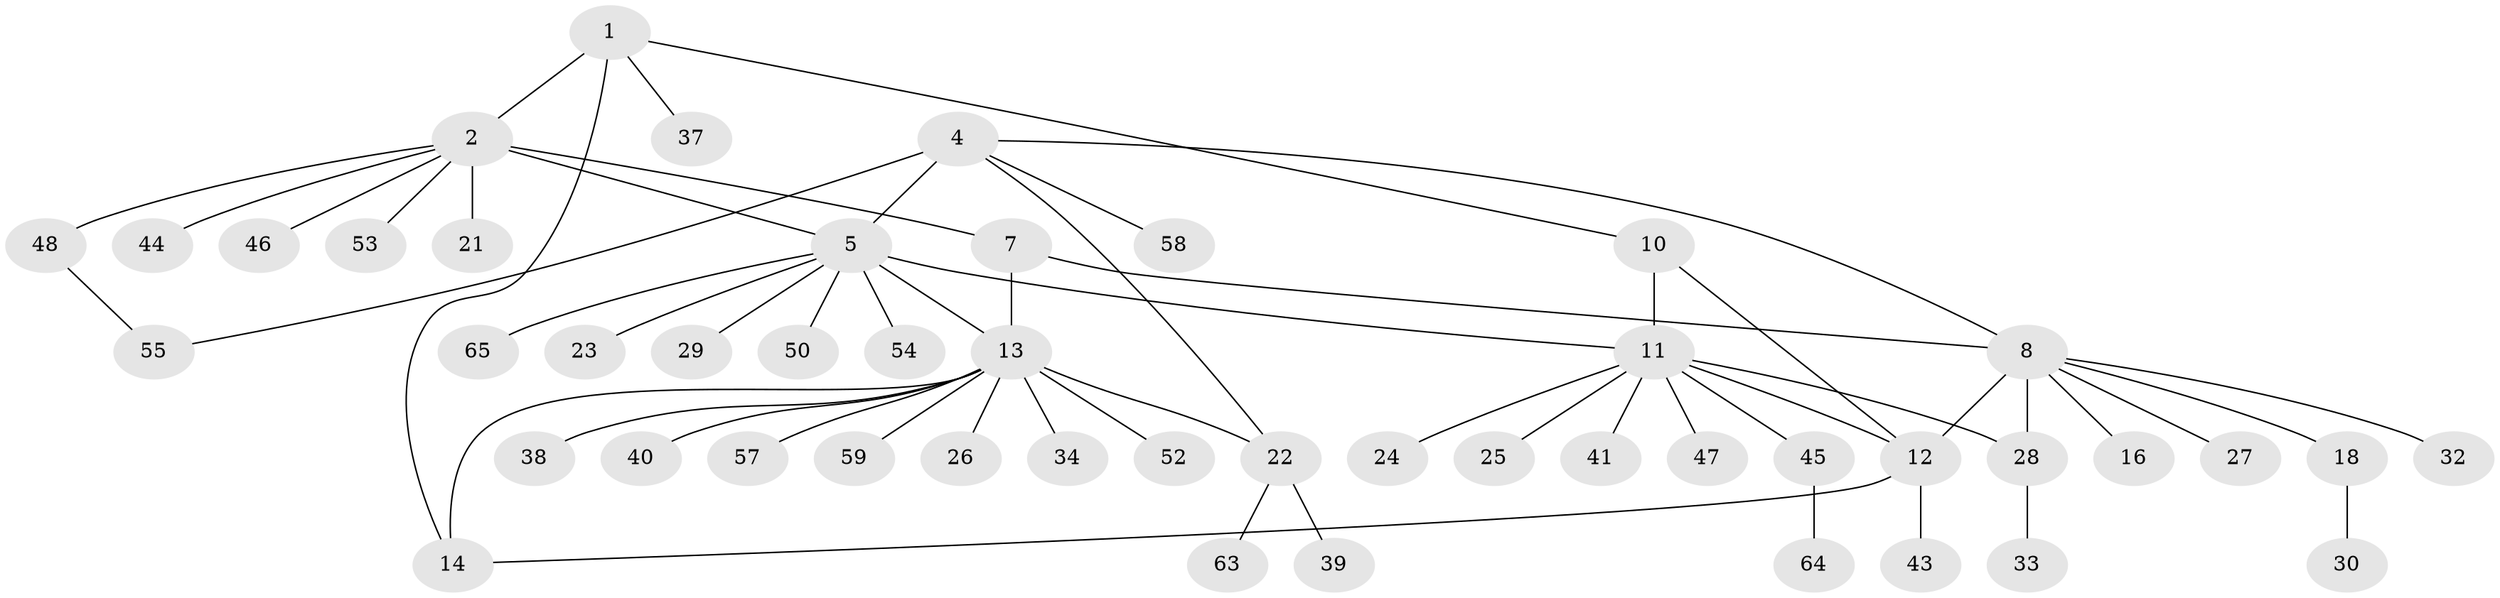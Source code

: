// Generated by graph-tools (version 1.1) at 2025/52/02/27/25 19:52:15]
// undirected, 48 vertices, 57 edges
graph export_dot {
graph [start="1"]
  node [color=gray90,style=filled];
  1 [super="+3"];
  2 [super="+61"];
  4 [super="+42"];
  5 [super="+6"];
  7 [super="+60"];
  8 [super="+9"];
  10 [super="+56"];
  11 [super="+19"];
  12 [super="+35"];
  13 [super="+17"];
  14 [super="+15"];
  16;
  18 [super="+20"];
  21;
  22 [super="+62"];
  23 [super="+36"];
  24;
  25;
  26;
  27;
  28 [super="+31"];
  29;
  30;
  32;
  33 [super="+51"];
  34;
  37;
  38;
  39;
  40;
  41;
  43;
  44;
  45 [super="+49"];
  46;
  47;
  48;
  50;
  52;
  53;
  54;
  55;
  57;
  58;
  59;
  63;
  64;
  65;
  1 -- 2 [weight=2];
  1 -- 10;
  1 -- 14;
  1 -- 37;
  2 -- 7;
  2 -- 21;
  2 -- 44;
  2 -- 46;
  2 -- 48;
  2 -- 53;
  2 -- 5;
  4 -- 5 [weight=2];
  4 -- 8;
  4 -- 22;
  4 -- 55;
  4 -- 58;
  5 -- 11;
  5 -- 13;
  5 -- 23;
  5 -- 29;
  5 -- 50;
  5 -- 54;
  5 -- 65;
  7 -- 8 [weight=2];
  7 -- 13;
  8 -- 12;
  8 -- 16;
  8 -- 32;
  8 -- 18;
  8 -- 27;
  8 -- 28;
  10 -- 11;
  10 -- 12;
  11 -- 12;
  11 -- 24;
  11 -- 25;
  11 -- 41;
  11 -- 45;
  11 -- 47;
  11 -- 28;
  12 -- 14;
  12 -- 43;
  13 -- 14 [weight=2];
  13 -- 34;
  13 -- 38;
  13 -- 40;
  13 -- 52;
  13 -- 22;
  13 -- 57;
  13 -- 26;
  13 -- 59;
  18 -- 30;
  22 -- 39;
  22 -- 63;
  28 -- 33;
  45 -- 64;
  48 -- 55;
}
